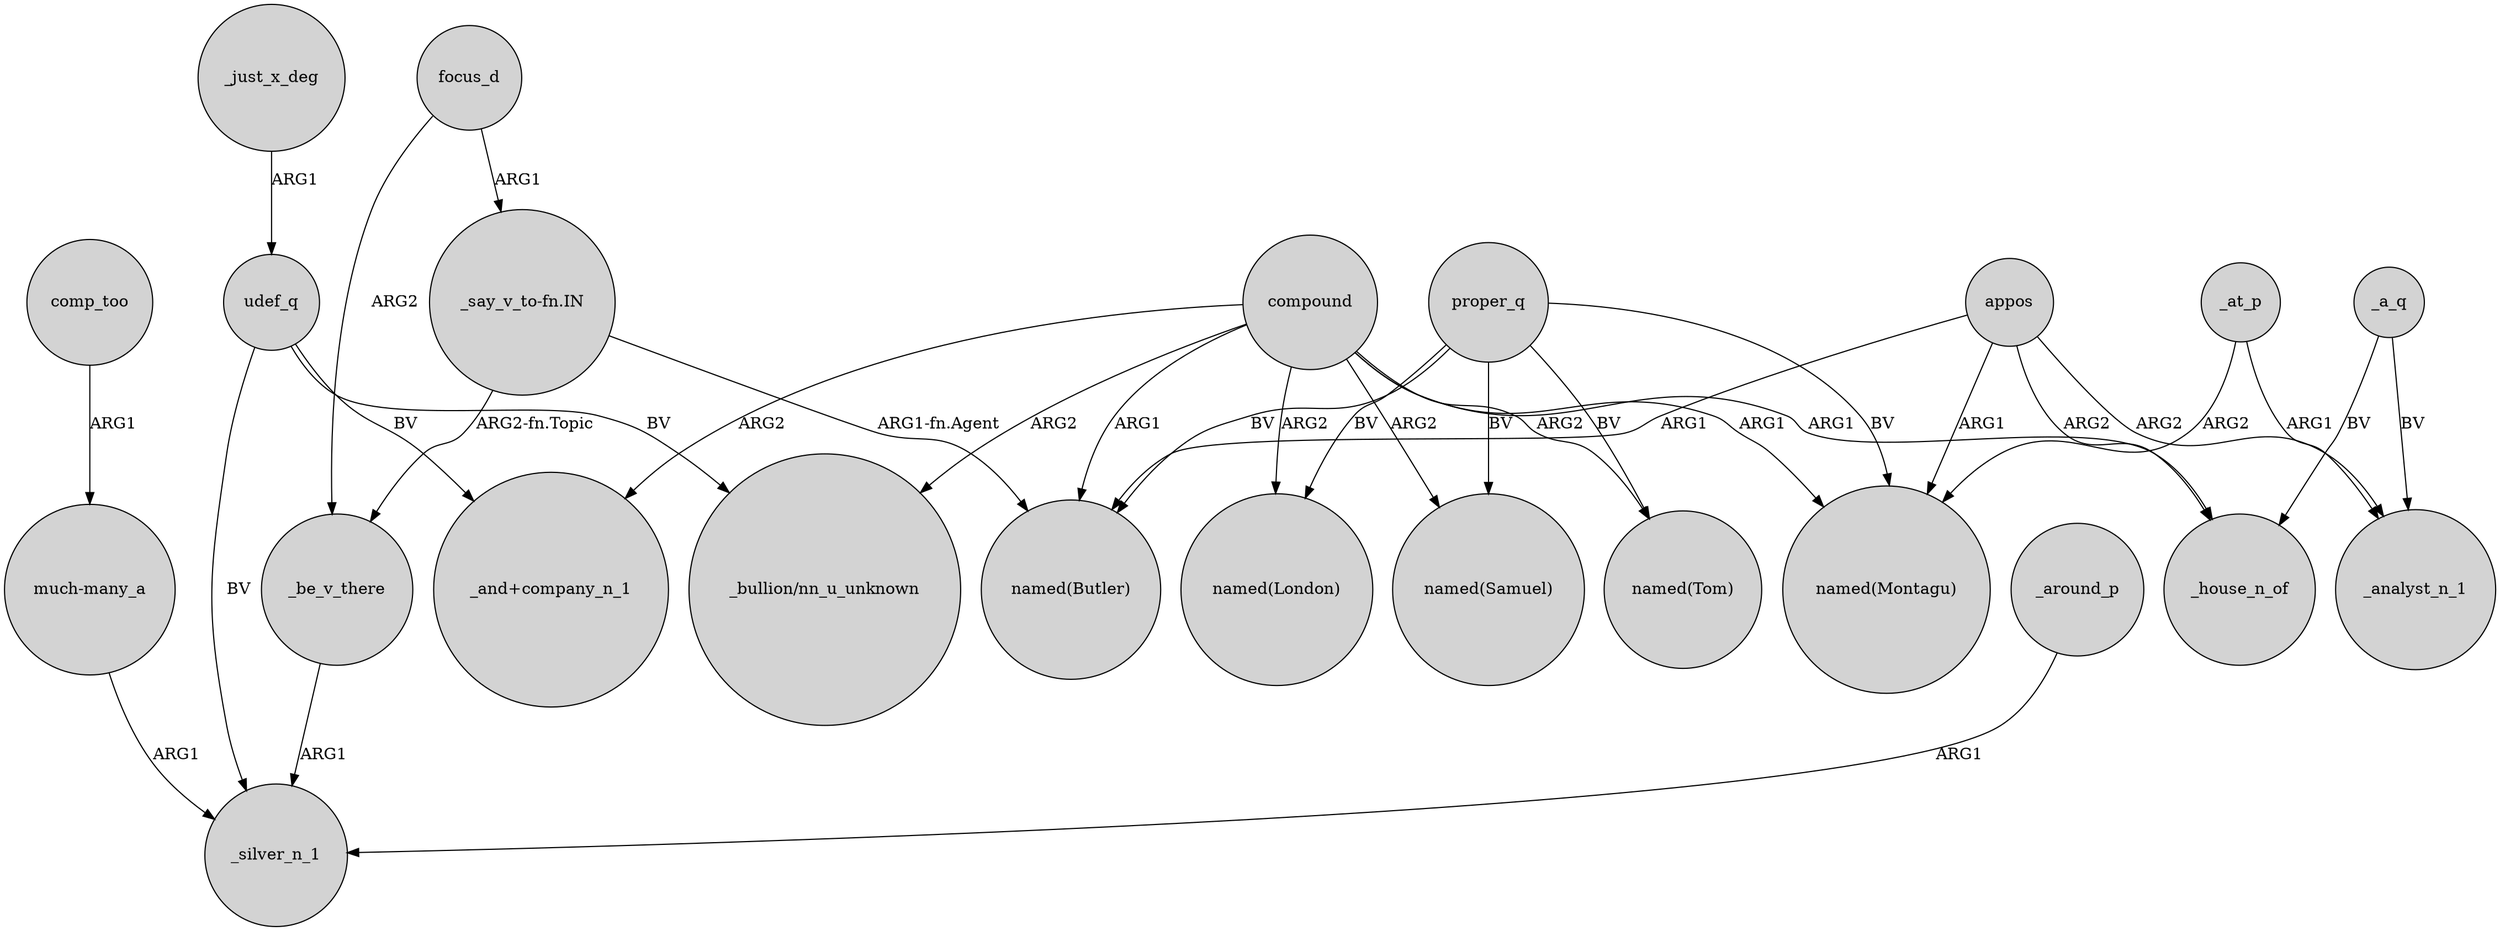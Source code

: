 digraph {
	node [shape=circle style=filled]
	_just_x_deg -> udef_q [label=ARG1]
	compound -> "_bullion/nn_u_unknown" [label=ARG2]
	comp_too -> "much-many_a" [label=ARG1]
	udef_q -> "_bullion/nn_u_unknown" [label=BV]
	compound -> "named(Butler)" [label=ARG1]
	compound -> "named(Samuel)" [label=ARG2]
	"much-many_a" -> _silver_n_1 [label=ARG1]
	"_say_v_to-fn.IN" -> "named(Butler)" [label="ARG1-fn.Agent"]
	_at_p -> _analyst_n_1 [label=ARG1]
	appos -> _house_n_of [label=ARG2]
	appos -> _analyst_n_1 [label=ARG2]
	_a_q -> _house_n_of [label=BV]
	compound -> _house_n_of [label=ARG1]
	compound -> "_and+company_n_1" [label=ARG2]
	_around_p -> _silver_n_1 [label=ARG1]
	_at_p -> "named(Montagu)" [label=ARG2]
	"_say_v_to-fn.IN" -> _be_v_there [label="ARG2-fn.Topic"]
	appos -> "named(Butler)" [label=ARG1]
	proper_q -> "named(Montagu)" [label=BV]
	compound -> "named(London)" [label=ARG2]
	compound -> "named(Tom)" [label=ARG2]
	proper_q -> "named(Butler)" [label=BV]
	proper_q -> "named(London)" [label=BV]
	proper_q -> "named(Tom)" [label=BV]
	udef_q -> "_and+company_n_1" [label=BV]
	_a_q -> _analyst_n_1 [label=BV]
	appos -> "named(Montagu)" [label=ARG1]
	proper_q -> "named(Samuel)" [label=BV]
	compound -> "named(Montagu)" [label=ARG1]
	_be_v_there -> _silver_n_1 [label=ARG1]
	udef_q -> _silver_n_1 [label=BV]
	focus_d -> _be_v_there [label=ARG2]
	focus_d -> "_say_v_to-fn.IN" [label=ARG1]
}
